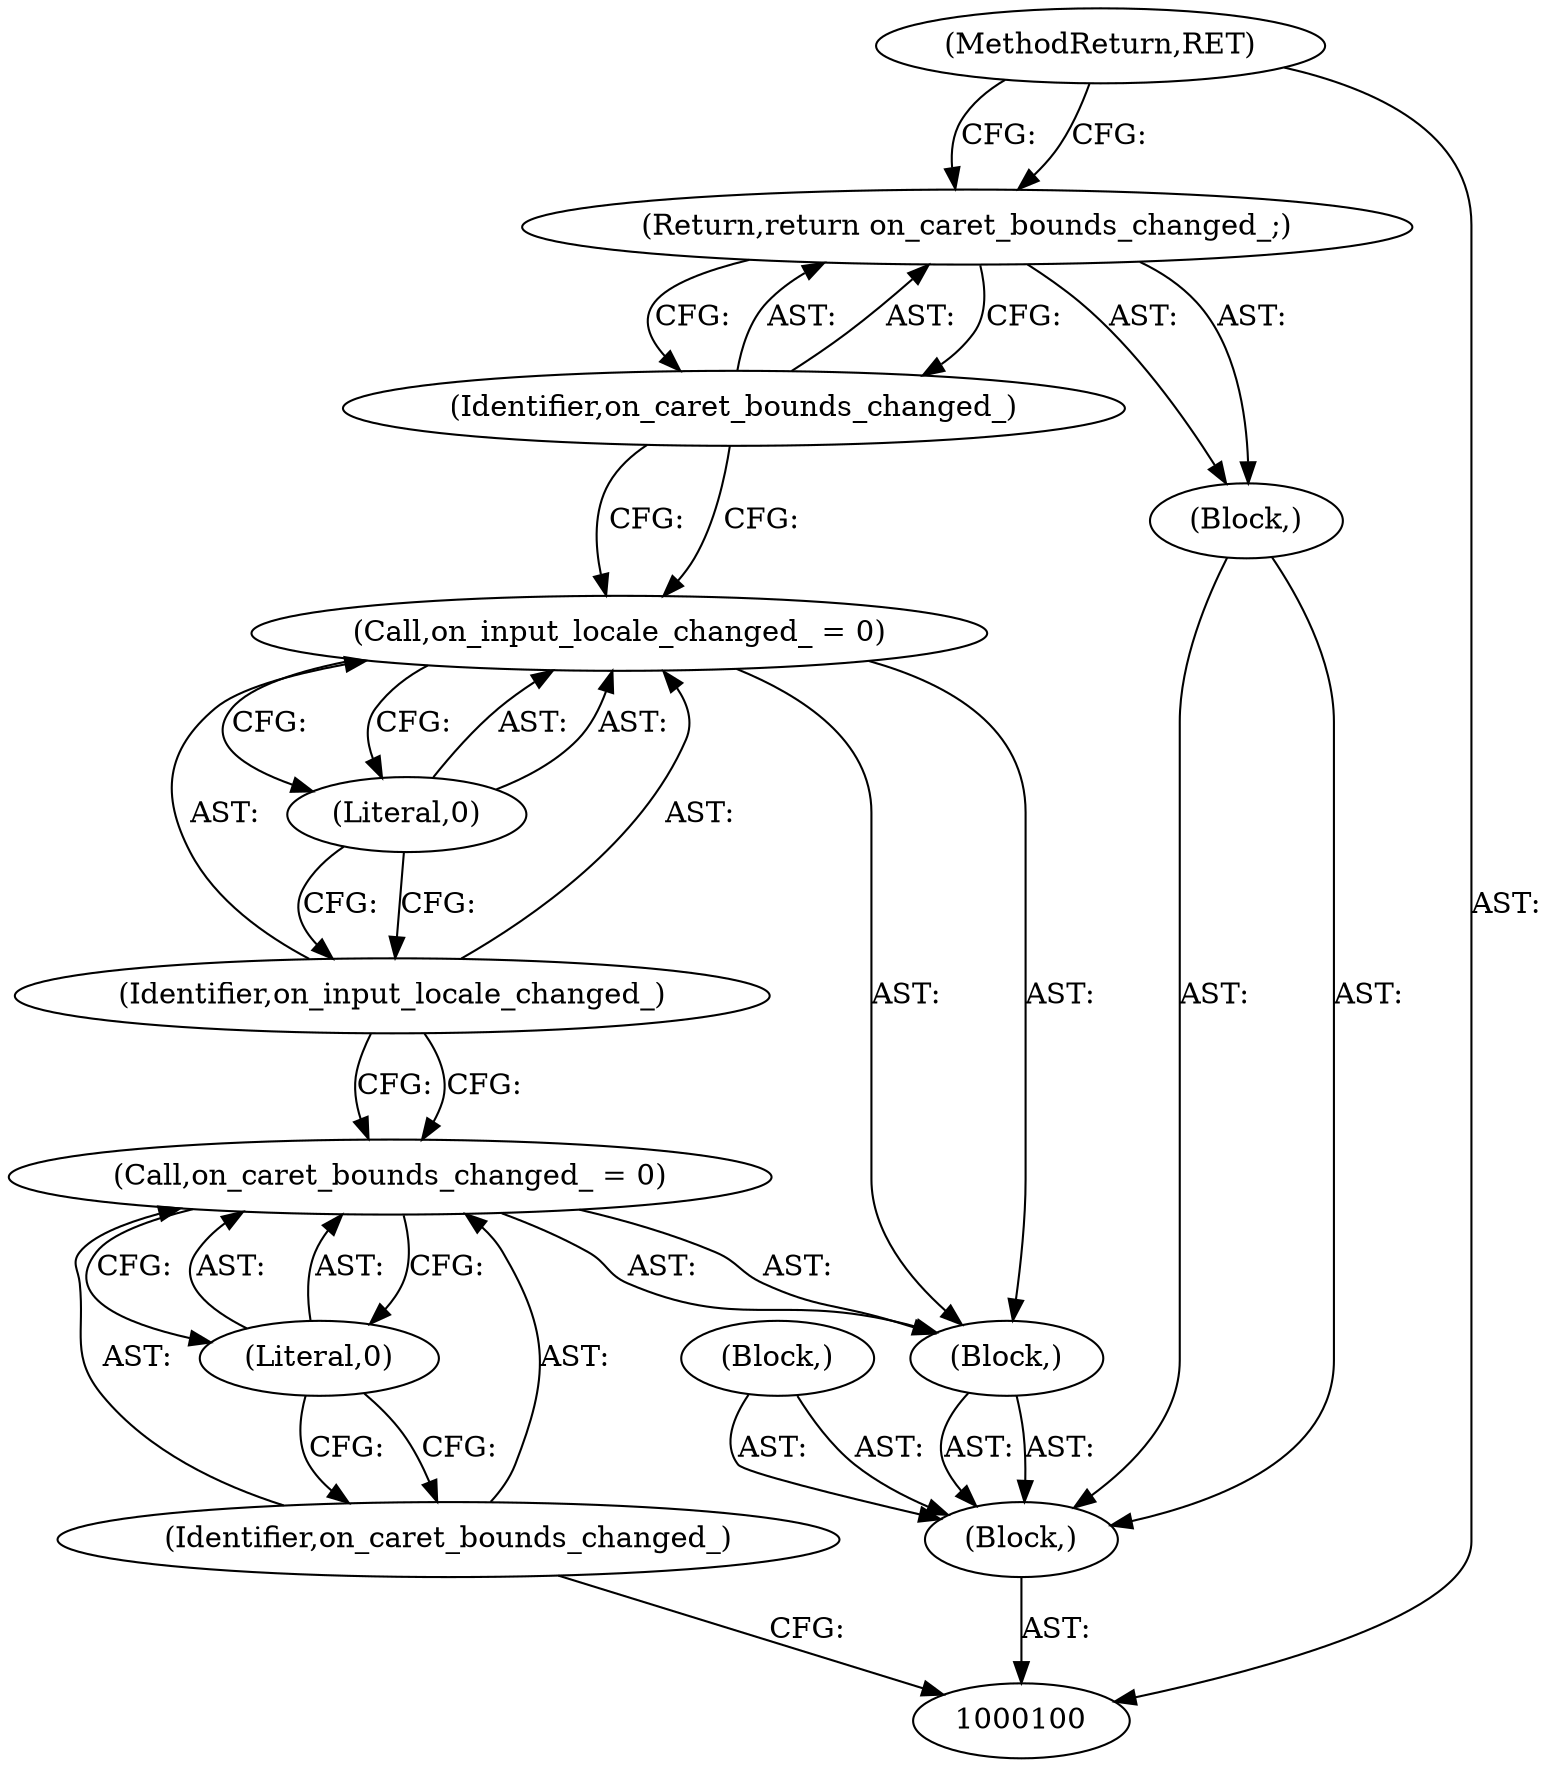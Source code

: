 digraph "0_Chrome_364fb6e517fc4fbc8196a4afba4f77b3d5300c3e_2" {
"1000113" [label="(MethodReturn,RET)"];
"1000101" [label="(Block,)"];
"1000102" [label="(Block,)"];
"1000103" [label="(Block,)"];
"1000106" [label="(Literal,0)"];
"1000104" [label="(Call,on_caret_bounds_changed_ = 0)"];
"1000105" [label="(Identifier,on_caret_bounds_changed_)"];
"1000109" [label="(Literal,0)"];
"1000107" [label="(Call,on_input_locale_changed_ = 0)"];
"1000108" [label="(Identifier,on_input_locale_changed_)"];
"1000110" [label="(Block,)"];
"1000112" [label="(Identifier,on_caret_bounds_changed_)"];
"1000111" [label="(Return,return on_caret_bounds_changed_;)"];
"1000113" -> "1000100"  [label="AST: "];
"1000113" -> "1000111"  [label="CFG: "];
"1000101" -> "1000100"  [label="AST: "];
"1000102" -> "1000101"  [label="AST: "];
"1000103" -> "1000101"  [label="AST: "];
"1000110" -> "1000101"  [label="AST: "];
"1000102" -> "1000101"  [label="AST: "];
"1000103" -> "1000101"  [label="AST: "];
"1000104" -> "1000103"  [label="AST: "];
"1000107" -> "1000103"  [label="AST: "];
"1000106" -> "1000104"  [label="AST: "];
"1000106" -> "1000105"  [label="CFG: "];
"1000104" -> "1000106"  [label="CFG: "];
"1000104" -> "1000103"  [label="AST: "];
"1000104" -> "1000106"  [label="CFG: "];
"1000105" -> "1000104"  [label="AST: "];
"1000106" -> "1000104"  [label="AST: "];
"1000108" -> "1000104"  [label="CFG: "];
"1000105" -> "1000104"  [label="AST: "];
"1000105" -> "1000100"  [label="CFG: "];
"1000106" -> "1000105"  [label="CFG: "];
"1000109" -> "1000107"  [label="AST: "];
"1000109" -> "1000108"  [label="CFG: "];
"1000107" -> "1000109"  [label="CFG: "];
"1000107" -> "1000103"  [label="AST: "];
"1000107" -> "1000109"  [label="CFG: "];
"1000108" -> "1000107"  [label="AST: "];
"1000109" -> "1000107"  [label="AST: "];
"1000112" -> "1000107"  [label="CFG: "];
"1000108" -> "1000107"  [label="AST: "];
"1000108" -> "1000104"  [label="CFG: "];
"1000109" -> "1000108"  [label="CFG: "];
"1000110" -> "1000101"  [label="AST: "];
"1000111" -> "1000110"  [label="AST: "];
"1000112" -> "1000111"  [label="AST: "];
"1000112" -> "1000107"  [label="CFG: "];
"1000111" -> "1000112"  [label="CFG: "];
"1000111" -> "1000110"  [label="AST: "];
"1000111" -> "1000112"  [label="CFG: "];
"1000112" -> "1000111"  [label="AST: "];
"1000113" -> "1000111"  [label="CFG: "];
}

